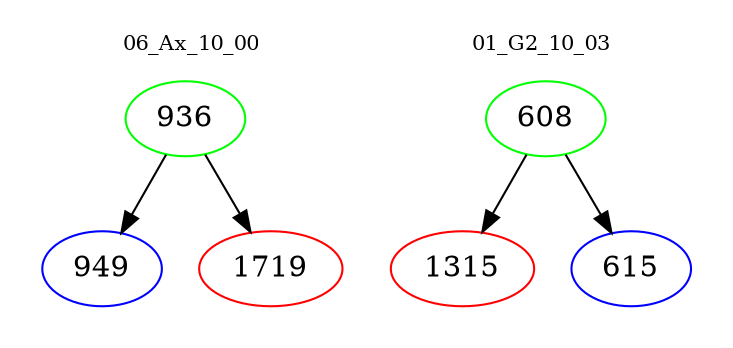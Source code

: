 digraph{
subgraph cluster_0 {
color = white
label = "06_Ax_10_00";
fontsize=10;
T0_936 [label="936", color="green"]
T0_936 -> T0_949 [color="black"]
T0_949 [label="949", color="blue"]
T0_936 -> T0_1719 [color="black"]
T0_1719 [label="1719", color="red"]
}
subgraph cluster_1 {
color = white
label = "01_G2_10_03";
fontsize=10;
T1_608 [label="608", color="green"]
T1_608 -> T1_1315 [color="black"]
T1_1315 [label="1315", color="red"]
T1_608 -> T1_615 [color="black"]
T1_615 [label="615", color="blue"]
}
}
